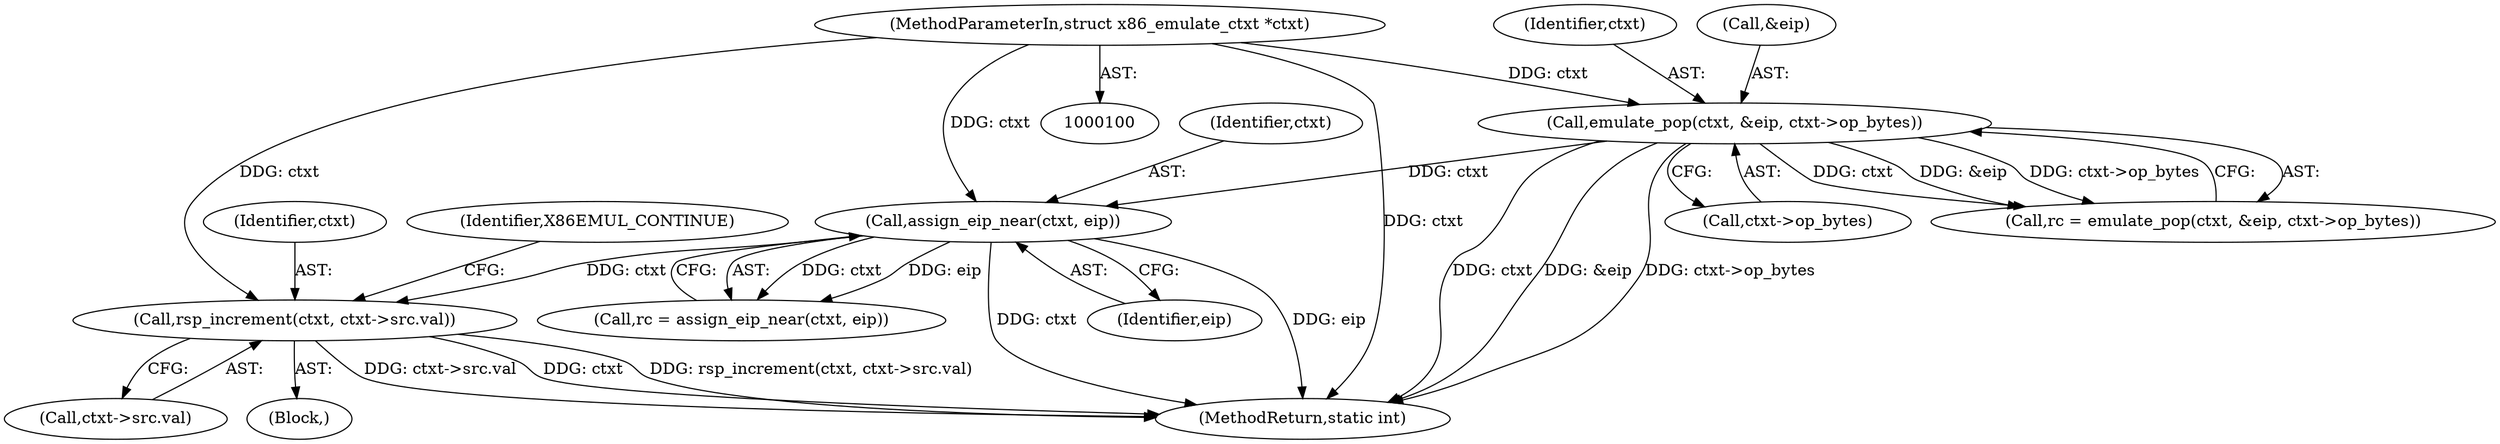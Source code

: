 digraph "0_linux_234f3ce485d54017f15cf5e0699cff4100121601_5@pointer" {
"1000131" [label="(Call,rsp_increment(ctxt, ctxt->src.val))"];
"1000122" [label="(Call,assign_eip_near(ctxt, eip))"];
"1000107" [label="(Call,emulate_pop(ctxt, &eip, ctxt->op_bytes))"];
"1000101" [label="(MethodParameterIn,struct x86_emulate_ctxt *ctxt)"];
"1000109" [label="(Call,&eip)"];
"1000108" [label="(Identifier,ctxt)"];
"1000123" [label="(Identifier,ctxt)"];
"1000111" [label="(Call,ctxt->op_bytes)"];
"1000132" [label="(Identifier,ctxt)"];
"1000102" [label="(Block,)"];
"1000105" [label="(Call,rc = emulate_pop(ctxt, &eip, ctxt->op_bytes))"];
"1000133" [label="(Call,ctxt->src.val)"];
"1000140" [label="(MethodReturn,static int)"];
"1000124" [label="(Identifier,eip)"];
"1000122" [label="(Call,assign_eip_near(ctxt, eip))"];
"1000120" [label="(Call,rc = assign_eip_near(ctxt, eip))"];
"1000131" [label="(Call,rsp_increment(ctxt, ctxt->src.val))"];
"1000107" [label="(Call,emulate_pop(ctxt, &eip, ctxt->op_bytes))"];
"1000101" [label="(MethodParameterIn,struct x86_emulate_ctxt *ctxt)"];
"1000139" [label="(Identifier,X86EMUL_CONTINUE)"];
"1000131" -> "1000102"  [label="AST: "];
"1000131" -> "1000133"  [label="CFG: "];
"1000132" -> "1000131"  [label="AST: "];
"1000133" -> "1000131"  [label="AST: "];
"1000139" -> "1000131"  [label="CFG: "];
"1000131" -> "1000140"  [label="DDG: ctxt->src.val"];
"1000131" -> "1000140"  [label="DDG: ctxt"];
"1000131" -> "1000140"  [label="DDG: rsp_increment(ctxt, ctxt->src.val)"];
"1000122" -> "1000131"  [label="DDG: ctxt"];
"1000101" -> "1000131"  [label="DDG: ctxt"];
"1000122" -> "1000120"  [label="AST: "];
"1000122" -> "1000124"  [label="CFG: "];
"1000123" -> "1000122"  [label="AST: "];
"1000124" -> "1000122"  [label="AST: "];
"1000120" -> "1000122"  [label="CFG: "];
"1000122" -> "1000140"  [label="DDG: ctxt"];
"1000122" -> "1000140"  [label="DDG: eip"];
"1000122" -> "1000120"  [label="DDG: ctxt"];
"1000122" -> "1000120"  [label="DDG: eip"];
"1000107" -> "1000122"  [label="DDG: ctxt"];
"1000101" -> "1000122"  [label="DDG: ctxt"];
"1000107" -> "1000105"  [label="AST: "];
"1000107" -> "1000111"  [label="CFG: "];
"1000108" -> "1000107"  [label="AST: "];
"1000109" -> "1000107"  [label="AST: "];
"1000111" -> "1000107"  [label="AST: "];
"1000105" -> "1000107"  [label="CFG: "];
"1000107" -> "1000140"  [label="DDG: ctxt"];
"1000107" -> "1000140"  [label="DDG: &eip"];
"1000107" -> "1000140"  [label="DDG: ctxt->op_bytes"];
"1000107" -> "1000105"  [label="DDG: ctxt"];
"1000107" -> "1000105"  [label="DDG: &eip"];
"1000107" -> "1000105"  [label="DDG: ctxt->op_bytes"];
"1000101" -> "1000107"  [label="DDG: ctxt"];
"1000101" -> "1000100"  [label="AST: "];
"1000101" -> "1000140"  [label="DDG: ctxt"];
}
